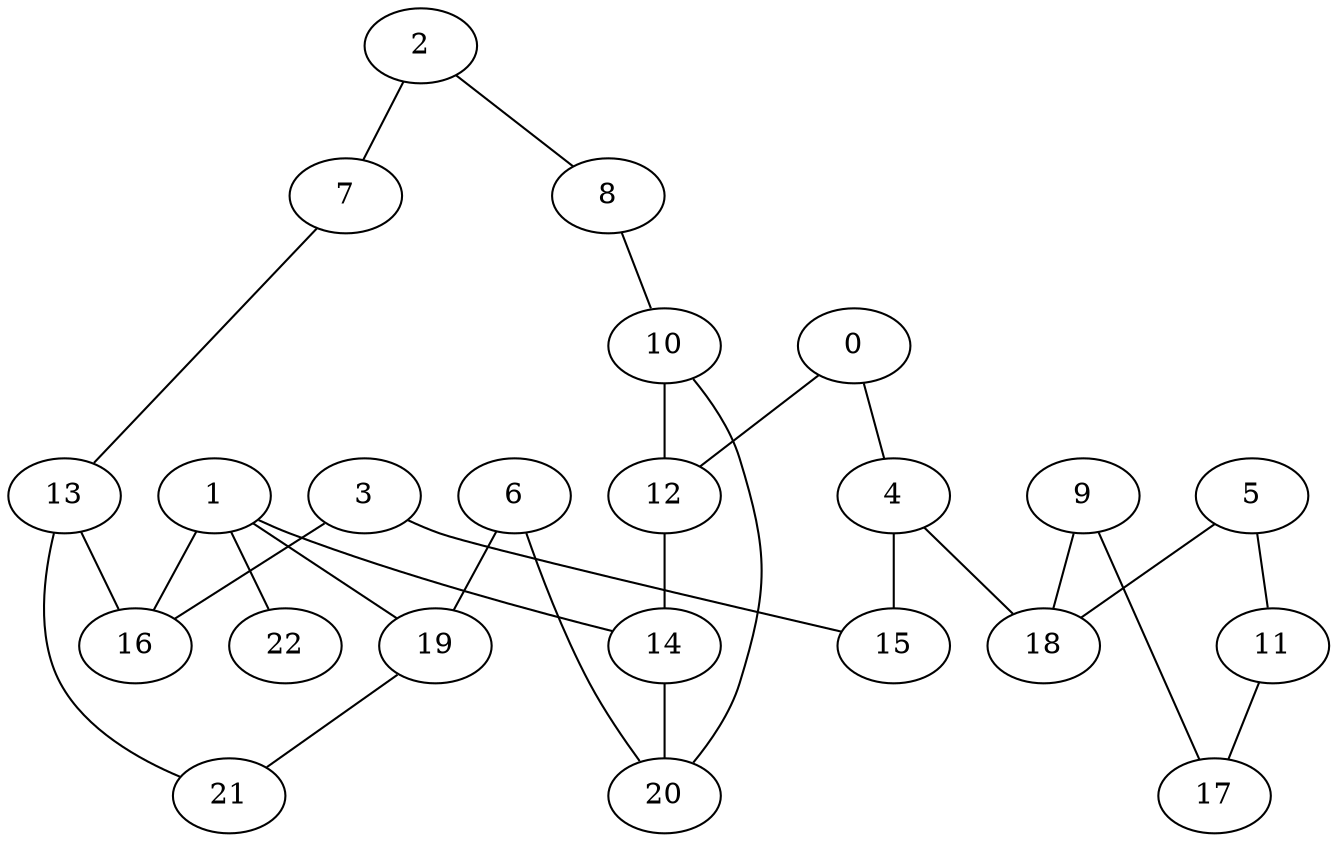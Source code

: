 graph "sampletest150-mod5_image3.bmp" {
	0	 [type=corner,
		x=408,
		y=345];
	4	 [type=intersection,
		x=271,
		y=345];
	0 -- 4	 [angle0=".00",
		frequency=1,
		type0=line];
	12	 [type=intersection,
		x=397,
		y=202];
	0 -- 12	 [angle0="1.49",
		frequency=1,
		type0=line];
	1	 [type=intersection,
		x=294,
		y=129];
	14	 [type=intersection,
		x=387,
		y=163];
	1 -- 14	 [angle0=".35",
		frequency=1,
		type0=line];
	16	 [type=intersection,
		x=231,
		y=141];
	1 -- 16	 [angle0="-.19",
		frequency=1,
		type0=line];
	19	 [type=intersection,
		x=296,
		y=130];
	1 -- 19	 [angle0=".46",
		frequency=1,
		type0=line];
	22	 [type=endpoint,
		x=352,
		y=143];
	1 -- 22	 [angle0=".24",
		frequency=1,
		type0=line];
	2	 [type=corner,
		x=71,
		y=363];
	7	 [type=corner,
		x=205,
		y=115];
	2 -- 7	 [angle0="393.00",
		frequency=1,
		type0=arc];
	8	 [type=corner,
		x=401,
		y=426];
	2 -- 8	 [angle0=".19",
		frequency=1,
		type0=line];
	3	 [type=corner,
		x=124,
		y=221];
	15	 [type=corner,
		x=116,
		y=343];
	3 -- 15	 [angle0="-1.51",
		frequency=1,
		type0=line];
	3 -- 16	 [angle0="-.64",
		frequency=1,
		type0=line];
	4 -- 15	 [angle0=".01",
		frequency=1,
		type0=line];
	18	 [type=intersection,
		x=262,
		y=332];
	4 -- 18	 [angle0=".97",
		frequency=1,
		type0=line];
	5	 [type=corner,
		x=277,
		y=314];
	11	 [type=corner,
		x=294,
		y=292];
	5 -- 11	 [angle0="-.91",
		frequency=1,
		type0=line];
	5 -- 18	 [angle0="-.88",
		frequency=1,
		type0=line];
	6	 [type=corner,
		x=286,
		y=120];
	6 -- 19	 [angle0=".79",
		frequency=1,
		type0=line];
	20	 [type=intersection,
		x=394,
		y=163];
	6 -- 20	 [angle0=".38",
		frequency=1,
		type0=line];
	13	 [type=intersection,
		x=221,
		y=112];
	7 -- 13	 [angle0="-.19",
		frequency=1,
		type0=line];
	10	 [type=intersection,
		x=430,
		y=218];
	8 -- 10	 [angle0="342.12",
		frequency=1,
		type0=arc];
	9	 [type=corner,
		x=228,
		y=311];
	17	 [type=corner,
		x=261,
		y=274];
	9 -- 17	 [angle0="-.84",
		frequency=1,
		type0=line];
	9 -- 18	 [angle0=".55",
		frequency=1,
		type0=line];
	10 -- 12	 [angle0=".45",
		frequency=1,
		type0=line];
	10 -- 20	 [angle0=".99",
		frequency=1,
		type0=line];
	11 -- 17	 [angle0=".50",
		frequency=1,
		type0=line];
	12 -- 14	 [angle0="1.32",
		frequency=1,
		type0=line];
	13 -- 16	 [angle0="1.24",
		frequency=1,
		type0=line];
	21	 [type=corner,
		x=233,
		y=99];
	13 -- 21	 [angle0="-.83",
		frequency=1,
		type0=line];
	14 -- 20	 [angle0=".00",
		frequency=1,
		type0=line];
	19 -- 21	 [angle0=".46",
		frequency=1,
		type0=line];
}
